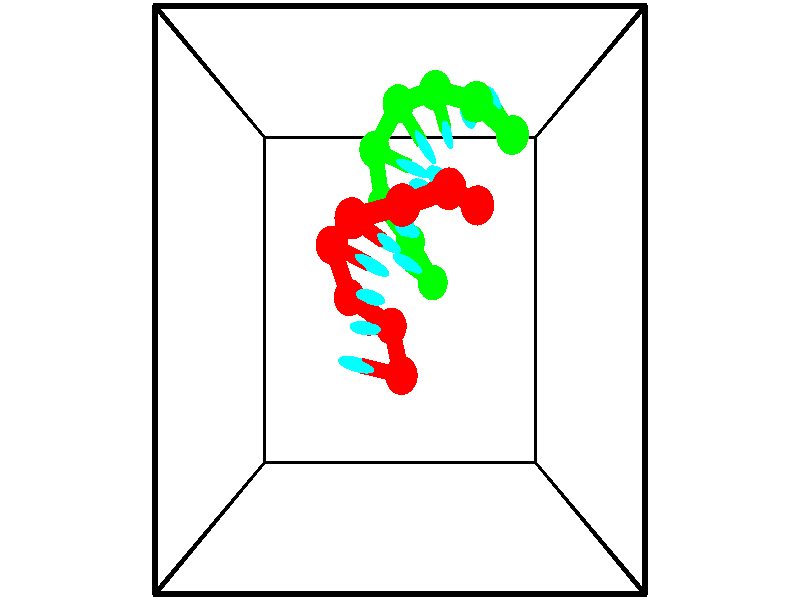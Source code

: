 // switches for output
#declare DRAW_BASES = 1; // possible values are 0, 1; only relevant for DNA ribbons
#declare DRAW_BASES_TYPE = 3; // possible values are 1, 2, 3; only relevant for DNA ribbons
#declare DRAW_FOG = 0; // set to 1 to enable fog

#include "colors.inc"

#include "transforms.inc"
background { rgb <1, 1, 1>}

#default {
   normal{
       ripples 0.25
       frequency 0.20
       turbulence 0.2
       lambda 5
   }
	finish {
		phong 0.1
		phong_size 40.
	}
}

// original window dimensions: 1024x640


// camera settings

camera {
	sky <-0, 1, 0>
	up <-0, 1, 0>
	right 1.6 * <1, 0, 0>
	location <2.5, 2.5, 11.1562>
	look_at <2.5, 2.5, 2.5>
	direction <0, 0, -8.6562>
	angle 67.0682
}


# declare cpy_camera_pos = <2.5, 2.5, 11.1562>;
# if (DRAW_FOG = 1)
fog {
	fog_type 2
	up vnormalize(cpy_camera_pos)
	color rgbt<1,1,1,0.3>
	distance 1e-5
	fog_alt 3e-3
	fog_offset 4
}
# end


// LIGHTS

# declare lum = 6;
global_settings {
	ambient_light rgb lum * <0.05, 0.05, 0.05>
	max_trace_level 15
}# declare cpy_direct_light_amount = 0.25;
light_source
{	1000 * <-1, -1, 1>,
	rgb lum * cpy_direct_light_amount
	parallel
}

light_source
{	1000 * <1, 1, -1>,
	rgb lum * cpy_direct_light_amount
	parallel
}

// strand 0

// nucleotide -1

// particle -1
sphere {
	<2.521592, 1.531264, 1.847338> 0.250000
	pigment { color rgbt <1,0,0,0> }
	no_shadow
}
cylinder {
	<2.137589, 1.616211, 1.920311>,  <1.907186, 1.667179, 1.964095>, 0.100000
	pigment { color rgbt <1,0,0,0> }
	no_shadow
}
cylinder {
	<2.137589, 1.616211, 1.920311>,  <2.521592, 1.531264, 1.847338>, 0.100000
	pigment { color rgbt <1,0,0,0> }
	no_shadow
}

// particle -1
sphere {
	<2.137589, 1.616211, 1.920311> 0.100000
	pigment { color rgbt <1,0,0,0> }
	no_shadow
}
sphere {
	0, 1
	scale<0.080000,0.200000,0.300000>
	matrix <0.242155, 0.956890, 0.160379,
		-0.140508, 0.198143, -0.970050,
		-0.960010, 0.212368, 0.182432,
		1.849586, 1.679921, 1.975041>
	pigment { color rgbt <0,1,1,0> }
	no_shadow
}
cylinder {
	<2.358793, 2.147072, 1.398962>,  <2.521592, 1.531264, 1.847338>, 0.130000
	pigment { color rgbt <1,0,0,0> }
	no_shadow
}

// nucleotide -1

// particle -1
sphere {
	<2.358793, 2.147072, 1.398962> 0.250000
	pigment { color rgbt <1,0,0,0> }
	no_shadow
}
cylinder {
	<2.139221, 2.145706, 1.733307>,  <2.007478, 2.144886, 1.933914>, 0.100000
	pigment { color rgbt <1,0,0,0> }
	no_shadow
}
cylinder {
	<2.139221, 2.145706, 1.733307>,  <2.358793, 2.147072, 1.398962>, 0.100000
	pigment { color rgbt <1,0,0,0> }
	no_shadow
}

// particle -1
sphere {
	<2.139221, 2.145706, 1.733307> 0.100000
	pigment { color rgbt <1,0,0,0> }
	no_shadow
}
sphere {
	0, 1
	scale<0.080000,0.200000,0.300000>
	matrix <0.183842, 0.975012, 0.124717,
		-0.815402, 0.222127, -0.534584,
		-0.548928, -0.003415, 0.835862,
		1.974543, 2.144682, 1.984066>
	pigment { color rgbt <0,1,1,0> }
	no_shadow
}
cylinder {
	<1.683375, 2.533025, 1.432050>,  <2.358793, 2.147072, 1.398962>, 0.130000
	pigment { color rgbt <1,0,0,0> }
	no_shadow
}

// nucleotide -1

// particle -1
sphere {
	<1.683375, 2.533025, 1.432050> 0.250000
	pigment { color rgbt <1,0,0,0> }
	no_shadow
}
cylinder {
	<1.893089, 2.533226, 1.772667>,  <2.018918, 2.533347, 1.977037>, 0.100000
	pigment { color rgbt <1,0,0,0> }
	no_shadow
}
cylinder {
	<1.893089, 2.533226, 1.772667>,  <1.683375, 2.533025, 1.432050>, 0.100000
	pigment { color rgbt <1,0,0,0> }
	no_shadow
}

// particle -1
sphere {
	<1.893089, 2.533226, 1.772667> 0.100000
	pigment { color rgbt <1,0,0,0> }
	no_shadow
}
sphere {
	0, 1
	scale<0.080000,0.200000,0.300000>
	matrix <0.314116, 0.929363, -0.193948,
		-0.791490, 0.369167, 0.487094,
		0.524286, 0.000504, 0.851542,
		2.050375, 2.533377, 2.028130>
	pigment { color rgbt <0,1,1,0> }
	no_shadow
}
cylinder {
	<1.453788, 3.204926, 1.853519>,  <1.683375, 2.533025, 1.432050>, 0.130000
	pigment { color rgbt <1,0,0,0> }
	no_shadow
}

// nucleotide -1

// particle -1
sphere {
	<1.453788, 3.204926, 1.853519> 0.250000
	pigment { color rgbt <1,0,0,0> }
	no_shadow
}
cylinder {
	<1.805977, 3.052216, 1.965958>,  <2.017290, 2.960590, 2.033421>, 0.100000
	pigment { color rgbt <1,0,0,0> }
	no_shadow
}
cylinder {
	<1.805977, 3.052216, 1.965958>,  <1.453788, 3.204926, 1.853519>, 0.100000
	pigment { color rgbt <1,0,0,0> }
	no_shadow
}

// particle -1
sphere {
	<1.805977, 3.052216, 1.965958> 0.100000
	pigment { color rgbt <1,0,0,0> }
	no_shadow
}
sphere {
	0, 1
	scale<0.080000,0.200000,0.300000>
	matrix <0.437844, 0.882192, -0.173291,
		-0.181823, 0.275655, 0.943904,
		0.880473, -0.381775, 0.281096,
		2.070119, 2.937683, 2.050287>
	pigment { color rgbt <0,1,1,0> }
	no_shadow
}
cylinder {
	<1.811589, 3.476447, 2.498768>,  <1.453788, 3.204926, 1.853519>, 0.130000
	pigment { color rgbt <1,0,0,0> }
	no_shadow
}

// nucleotide -1

// particle -1
sphere {
	<1.811589, 3.476447, 2.498768> 0.250000
	pigment { color rgbt <1,0,0,0> }
	no_shadow
}
cylinder {
	<2.076813, 3.334946, 2.234886>,  <2.235947, 3.250045, 2.076557>, 0.100000
	pigment { color rgbt <1,0,0,0> }
	no_shadow
}
cylinder {
	<2.076813, 3.334946, 2.234886>,  <1.811589, 3.476447, 2.498768>, 0.100000
	pigment { color rgbt <1,0,0,0> }
	no_shadow
}

// particle -1
sphere {
	<2.076813, 3.334946, 2.234886> 0.100000
	pigment { color rgbt <1,0,0,0> }
	no_shadow
}
sphere {
	0, 1
	scale<0.080000,0.200000,0.300000>
	matrix <0.370333, 0.920905, -0.121602,
		0.650542, -0.163681, 0.741622,
		0.663060, -0.353754, -0.659704,
		2.275731, 3.228819, 2.036975>
	pigment { color rgbt <0,1,1,0> }
	no_shadow
}
cylinder {
	<2.533125, 3.601034, 2.748304>,  <1.811589, 3.476447, 2.498768>, 0.130000
	pigment { color rgbt <1,0,0,0> }
	no_shadow
}

// nucleotide -1

// particle -1
sphere {
	<2.533125, 3.601034, 2.748304> 0.250000
	pigment { color rgbt <1,0,0,0> }
	no_shadow
}
cylinder {
	<2.530067, 3.561661, 2.350258>,  <2.528233, 3.538037, 2.111430>, 0.100000
	pigment { color rgbt <1,0,0,0> }
	no_shadow
}
cylinder {
	<2.530067, 3.561661, 2.350258>,  <2.533125, 3.601034, 2.748304>, 0.100000
	pigment { color rgbt <1,0,0,0> }
	no_shadow
}

// particle -1
sphere {
	<2.530067, 3.561661, 2.350258> 0.100000
	pigment { color rgbt <1,0,0,0> }
	no_shadow
}
sphere {
	0, 1
	scale<0.080000,0.200000,0.300000>
	matrix <0.451030, 0.887828, -0.091286,
		0.892476, -0.449524, 0.037609,
		-0.007645, -0.098434, -0.995114,
		2.527774, 3.532131, 2.051723>
	pigment { color rgbt <0,1,1,0> }
	no_shadow
}
cylinder {
	<3.197167, 3.820954, 2.547886>,  <2.533125, 3.601034, 2.748304>, 0.130000
	pigment { color rgbt <1,0,0,0> }
	no_shadow
}

// nucleotide -1

// particle -1
sphere {
	<3.197167, 3.820954, 2.547886> 0.250000
	pigment { color rgbt <1,0,0,0> }
	no_shadow
}
cylinder {
	<2.987793, 3.855583, 2.208824>,  <2.862168, 3.876361, 2.005387>, 0.100000
	pigment { color rgbt <1,0,0,0> }
	no_shadow
}
cylinder {
	<2.987793, 3.855583, 2.208824>,  <3.197167, 3.820954, 2.547886>, 0.100000
	pigment { color rgbt <1,0,0,0> }
	no_shadow
}

// particle -1
sphere {
	<2.987793, 3.855583, 2.208824> 0.100000
	pigment { color rgbt <1,0,0,0> }
	no_shadow
}
sphere {
	0, 1
	scale<0.080000,0.200000,0.300000>
	matrix <0.630144, 0.708950, -0.316713,
		0.573527, -0.699925, -0.425644,
		-0.523436, 0.086574, -0.847656,
		2.830762, 3.881555, 1.954527>
	pigment { color rgbt <0,1,1,0> }
	no_shadow
}
cylinder {
	<3.665287, 3.686464, 2.063485>,  <3.197167, 3.820954, 2.547886>, 0.130000
	pigment { color rgbt <1,0,0,0> }
	no_shadow
}

// nucleotide -1

// particle -1
sphere {
	<3.665287, 3.686464, 2.063485> 0.250000
	pigment { color rgbt <1,0,0,0> }
	no_shadow
}
cylinder {
	<3.371094, 3.892601, 1.887535>,  <3.194578, 4.016283, 1.781965>, 0.100000
	pigment { color rgbt <1,0,0,0> }
	no_shadow
}
cylinder {
	<3.371094, 3.892601, 1.887535>,  <3.665287, 3.686464, 2.063485>, 0.100000
	pigment { color rgbt <1,0,0,0> }
	no_shadow
}

// particle -1
sphere {
	<3.371094, 3.892601, 1.887535> 0.100000
	pigment { color rgbt <1,0,0,0> }
	no_shadow
}
sphere {
	0, 1
	scale<0.080000,0.200000,0.300000>
	matrix <0.672548, 0.633983, -0.381765,
		0.082133, -0.576617, -0.812876,
		-0.735482, 0.515342, -0.439874,
		3.150449, 4.047204, 1.755573>
	pigment { color rgbt <0,1,1,0> }
	no_shadow
}
// strand 1

// nucleotide -1

// particle -1
sphere {
	<4.249121, 4.635868, 1.774207> 0.250000
	pigment { color rgbt <0,1,0,0> }
	no_shadow
}
cylinder {
	<4.108494, 4.929733, 1.542114>,  <4.024117, 5.106052, 1.402858>, 0.100000
	pigment { color rgbt <0,1,0,0> }
	no_shadow
}
cylinder {
	<4.108494, 4.929733, 1.542114>,  <4.249121, 4.635868, 1.774207>, 0.100000
	pigment { color rgbt <0,1,0,0> }
	no_shadow
}

// particle -1
sphere {
	<4.108494, 4.929733, 1.542114> 0.100000
	pigment { color rgbt <0,1,0,0> }
	no_shadow
}
sphere {
	0, 1
	scale<0.080000,0.200000,0.300000>
	matrix <-0.935053, -0.305727, 0.179461,
		-0.045550, 0.605641, 0.794433,
		-0.351569, 0.734663, -0.580233,
		4.003023, 5.150132, 1.368044>
	pigment { color rgbt <0,1,1,0> }
	no_shadow
}
cylinder {
	<3.640902, 4.973391, 2.112498>,  <4.249121, 4.635868, 1.774207>, 0.130000
	pigment { color rgbt <0,1,0,0> }
	no_shadow
}

// nucleotide -1

// particle -1
sphere {
	<3.640902, 4.973391, 2.112498> 0.250000
	pigment { color rgbt <0,1,0,0> }
	no_shadow
}
cylinder {
	<3.615536, 4.984413, 1.713455>,  <3.600316, 4.991026, 1.474030>, 0.100000
	pigment { color rgbt <0,1,0,0> }
	no_shadow
}
cylinder {
	<3.615536, 4.984413, 1.713455>,  <3.640902, 4.973391, 2.112498>, 0.100000
	pigment { color rgbt <0,1,0,0> }
	no_shadow
}

// particle -1
sphere {
	<3.615536, 4.984413, 1.713455> 0.100000
	pigment { color rgbt <0,1,0,0> }
	no_shadow
}
sphere {
	0, 1
	scale<0.080000,0.200000,0.300000>
	matrix <-0.862090, -0.505107, 0.040848,
		-0.502772, 0.862617, 0.055787,
		-0.063415, 0.027556, -0.997607,
		3.596511, 4.992680, 1.414173>
	pigment { color rgbt <0,1,1,0> }
	no_shadow
}
cylinder {
	<3.041860, 5.181266, 1.889145>,  <3.640902, 4.973391, 2.112498>, 0.130000
	pigment { color rgbt <0,1,0,0> }
	no_shadow
}

// nucleotide -1

// particle -1
sphere {
	<3.041860, 5.181266, 1.889145> 0.250000
	pigment { color rgbt <0,1,0,0> }
	no_shadow
}
cylinder {
	<3.159256, 4.958229, 1.578545>,  <3.229693, 4.824407, 1.392184>, 0.100000
	pigment { color rgbt <0,1,0,0> }
	no_shadow
}
cylinder {
	<3.159256, 4.958229, 1.578545>,  <3.041860, 5.181266, 1.889145>, 0.100000
	pigment { color rgbt <0,1,0,0> }
	no_shadow
}

// particle -1
sphere {
	<3.159256, 4.958229, 1.578545> 0.100000
	pigment { color rgbt <0,1,0,0> }
	no_shadow
}
sphere {
	0, 1
	scale<0.080000,0.200000,0.300000>
	matrix <-0.926770, -0.365161, -0.088070,
		-0.234441, 0.745486, -0.623930,
		0.293489, -0.557592, -0.776502,
		3.247303, 4.790951, 1.345594>
	pigment { color rgbt <0,1,1,0> }
	no_shadow
}
cylinder {
	<2.472731, 5.121495, 1.484080>,  <3.041860, 5.181266, 1.889145>, 0.130000
	pigment { color rgbt <0,1,0,0> }
	no_shadow
}

// nucleotide -1

// particle -1
sphere {
	<2.472731, 5.121495, 1.484080> 0.250000
	pigment { color rgbt <0,1,0,0> }
	no_shadow
}
cylinder {
	<2.715622, 4.814636, 1.401367>,  <2.861357, 4.630521, 1.351740>, 0.100000
	pigment { color rgbt <0,1,0,0> }
	no_shadow
}
cylinder {
	<2.715622, 4.814636, 1.401367>,  <2.472731, 5.121495, 1.484080>, 0.100000
	pigment { color rgbt <0,1,0,0> }
	no_shadow
}

// particle -1
sphere {
	<2.715622, 4.814636, 1.401367> 0.100000
	pigment { color rgbt <0,1,0,0> }
	no_shadow
}
sphere {
	0, 1
	scale<0.080000,0.200000,0.300000>
	matrix <-0.793587, -0.598267, -0.110885,
		-0.038645, 0.231432, -0.972083,
		0.607228, -0.767148, -0.206781,
		2.897790, 4.584492, 1.339333>
	pigment { color rgbt <0,1,1,0> }
	no_shadow
}
cylinder {
	<2.084469, 4.552007, 1.263611>,  <2.472731, 5.121495, 1.484080>, 0.130000
	pigment { color rgbt <0,1,0,0> }
	no_shadow
}

// nucleotide -1

// particle -1
sphere {
	<2.084469, 4.552007, 1.263611> 0.250000
	pigment { color rgbt <0,1,0,0> }
	no_shadow
}
cylinder {
	<2.436695, 4.391228, 1.364044>,  <2.648031, 4.294760, 1.424304>, 0.100000
	pigment { color rgbt <0,1,0,0> }
	no_shadow
}
cylinder {
	<2.436695, 4.391228, 1.364044>,  <2.084469, 4.552007, 1.263611>, 0.100000
	pigment { color rgbt <0,1,0,0> }
	no_shadow
}

// particle -1
sphere {
	<2.436695, 4.391228, 1.364044> 0.100000
	pigment { color rgbt <0,1,0,0> }
	no_shadow
}
sphere {
	0, 1
	scale<0.080000,0.200000,0.300000>
	matrix <-0.364909, -0.913089, -0.181962,
		0.302400, 0.068607, -0.950709,
		0.880565, -0.401948, 0.251083,
		2.700865, 4.270643, 1.439369>
	pigment { color rgbt <0,1,1,0> }
	no_shadow
}
cylinder {
	<2.201296, 3.861791, 0.915660>,  <2.084469, 4.552007, 1.263611>, 0.130000
	pigment { color rgbt <0,1,0,0> }
	no_shadow
}

// nucleotide -1

// particle -1
sphere {
	<2.201296, 3.861791, 0.915660> 0.250000
	pigment { color rgbt <0,1,0,0> }
	no_shadow
}
cylinder {
	<2.460804, 3.848343, 1.219757>,  <2.616509, 3.840274, 1.402215>, 0.100000
	pigment { color rgbt <0,1,0,0> }
	no_shadow
}
cylinder {
	<2.460804, 3.848343, 1.219757>,  <2.201296, 3.861791, 0.915660>, 0.100000
	pigment { color rgbt <0,1,0,0> }
	no_shadow
}

// particle -1
sphere {
	<2.460804, 3.848343, 1.219757> 0.100000
	pigment { color rgbt <0,1,0,0> }
	no_shadow
}
sphere {
	0, 1
	scale<0.080000,0.200000,0.300000>
	matrix <-0.237834, -0.957937, 0.160599,
		0.722865, -0.285003, -0.629476,
		0.648769, -0.033619, 0.760242,
		2.655435, 3.838257, 1.447830>
	pigment { color rgbt <0,1,1,0> }
	no_shadow
}
cylinder {
	<2.680400, 3.335318, 0.739683>,  <2.201296, 3.861791, 0.915660>, 0.130000
	pigment { color rgbt <0,1,0,0> }
	no_shadow
}

// nucleotide -1

// particle -1
sphere {
	<2.680400, 3.335318, 0.739683> 0.250000
	pigment { color rgbt <0,1,0,0> }
	no_shadow
}
cylinder {
	<2.646240, 3.392265, 1.134132>,  <2.625744, 3.426434, 1.370802>, 0.100000
	pigment { color rgbt <0,1,0,0> }
	no_shadow
}
cylinder {
	<2.646240, 3.392265, 1.134132>,  <2.680400, 3.335318, 0.739683>, 0.100000
	pigment { color rgbt <0,1,0,0> }
	no_shadow
}

// particle -1
sphere {
	<2.646240, 3.392265, 1.134132> 0.100000
	pigment { color rgbt <0,1,0,0> }
	no_shadow
}
sphere {
	0, 1
	scale<0.080000,0.200000,0.300000>
	matrix <-0.212798, -0.969507, 0.121542,
		0.973357, -0.199466, 0.113091,
		-0.085399, 0.142369, 0.986123,
		2.620620, 3.434976, 1.429969>
	pigment { color rgbt <0,1,1,0> }
	no_shadow
}
cylinder {
	<3.048879, 2.745265, 1.026138>,  <2.680400, 3.335318, 0.739683>, 0.130000
	pigment { color rgbt <0,1,0,0> }
	no_shadow
}

// nucleotide -1

// particle -1
sphere {
	<3.048879, 2.745265, 1.026138> 0.250000
	pigment { color rgbt <0,1,0,0> }
	no_shadow
}
cylinder {
	<2.804077, 2.880722, 1.312012>,  <2.657196, 2.961997, 1.483536>, 0.100000
	pigment { color rgbt <0,1,0,0> }
	no_shadow
}
cylinder {
	<2.804077, 2.880722, 1.312012>,  <3.048879, 2.745265, 1.026138>, 0.100000
	pigment { color rgbt <0,1,0,0> }
	no_shadow
}

// particle -1
sphere {
	<2.804077, 2.880722, 1.312012> 0.100000
	pigment { color rgbt <0,1,0,0> }
	no_shadow
}
sphere {
	0, 1
	scale<0.080000,0.200000,0.300000>
	matrix <-0.373600, -0.920290, 0.116143,
		0.697047, -0.195926, 0.689738,
		-0.612004, 0.338644, 0.714683,
		2.620476, 2.982315, 1.526417>
	pigment { color rgbt <0,1,1,0> }
	no_shadow
}
// box output
cylinder {
	<0.000000, 0.000000, 0.000000>,  <5.000000, 0.000000, 0.000000>, 0.025000
	pigment { color rgbt <0,0,0,0> }
	no_shadow
}
cylinder {
	<0.000000, 0.000000, 0.000000>,  <0.000000, 5.000000, 0.000000>, 0.025000
	pigment { color rgbt <0,0,0,0> }
	no_shadow
}
cylinder {
	<0.000000, 0.000000, 0.000000>,  <0.000000, 0.000000, 5.000000>, 0.025000
	pigment { color rgbt <0,0,0,0> }
	no_shadow
}
cylinder {
	<5.000000, 5.000000, 5.000000>,  <0.000000, 5.000000, 5.000000>, 0.025000
	pigment { color rgbt <0,0,0,0> }
	no_shadow
}
cylinder {
	<5.000000, 5.000000, 5.000000>,  <5.000000, 0.000000, 5.000000>, 0.025000
	pigment { color rgbt <0,0,0,0> }
	no_shadow
}
cylinder {
	<5.000000, 5.000000, 5.000000>,  <5.000000, 5.000000, 0.000000>, 0.025000
	pigment { color rgbt <0,0,0,0> }
	no_shadow
}
cylinder {
	<0.000000, 0.000000, 5.000000>,  <0.000000, 5.000000, 5.000000>, 0.025000
	pigment { color rgbt <0,0,0,0> }
	no_shadow
}
cylinder {
	<0.000000, 0.000000, 5.000000>,  <5.000000, 0.000000, 5.000000>, 0.025000
	pigment { color rgbt <0,0,0,0> }
	no_shadow
}
cylinder {
	<5.000000, 5.000000, 0.000000>,  <0.000000, 5.000000, 0.000000>, 0.025000
	pigment { color rgbt <0,0,0,0> }
	no_shadow
}
cylinder {
	<5.000000, 5.000000, 0.000000>,  <5.000000, 0.000000, 0.000000>, 0.025000
	pigment { color rgbt <0,0,0,0> }
	no_shadow
}
cylinder {
	<5.000000, 0.000000, 5.000000>,  <5.000000, 0.000000, 0.000000>, 0.025000
	pigment { color rgbt <0,0,0,0> }
	no_shadow
}
cylinder {
	<0.000000, 5.000000, 0.000000>,  <0.000000, 5.000000, 5.000000>, 0.025000
	pigment { color rgbt <0,0,0,0> }
	no_shadow
}
// end of box output
